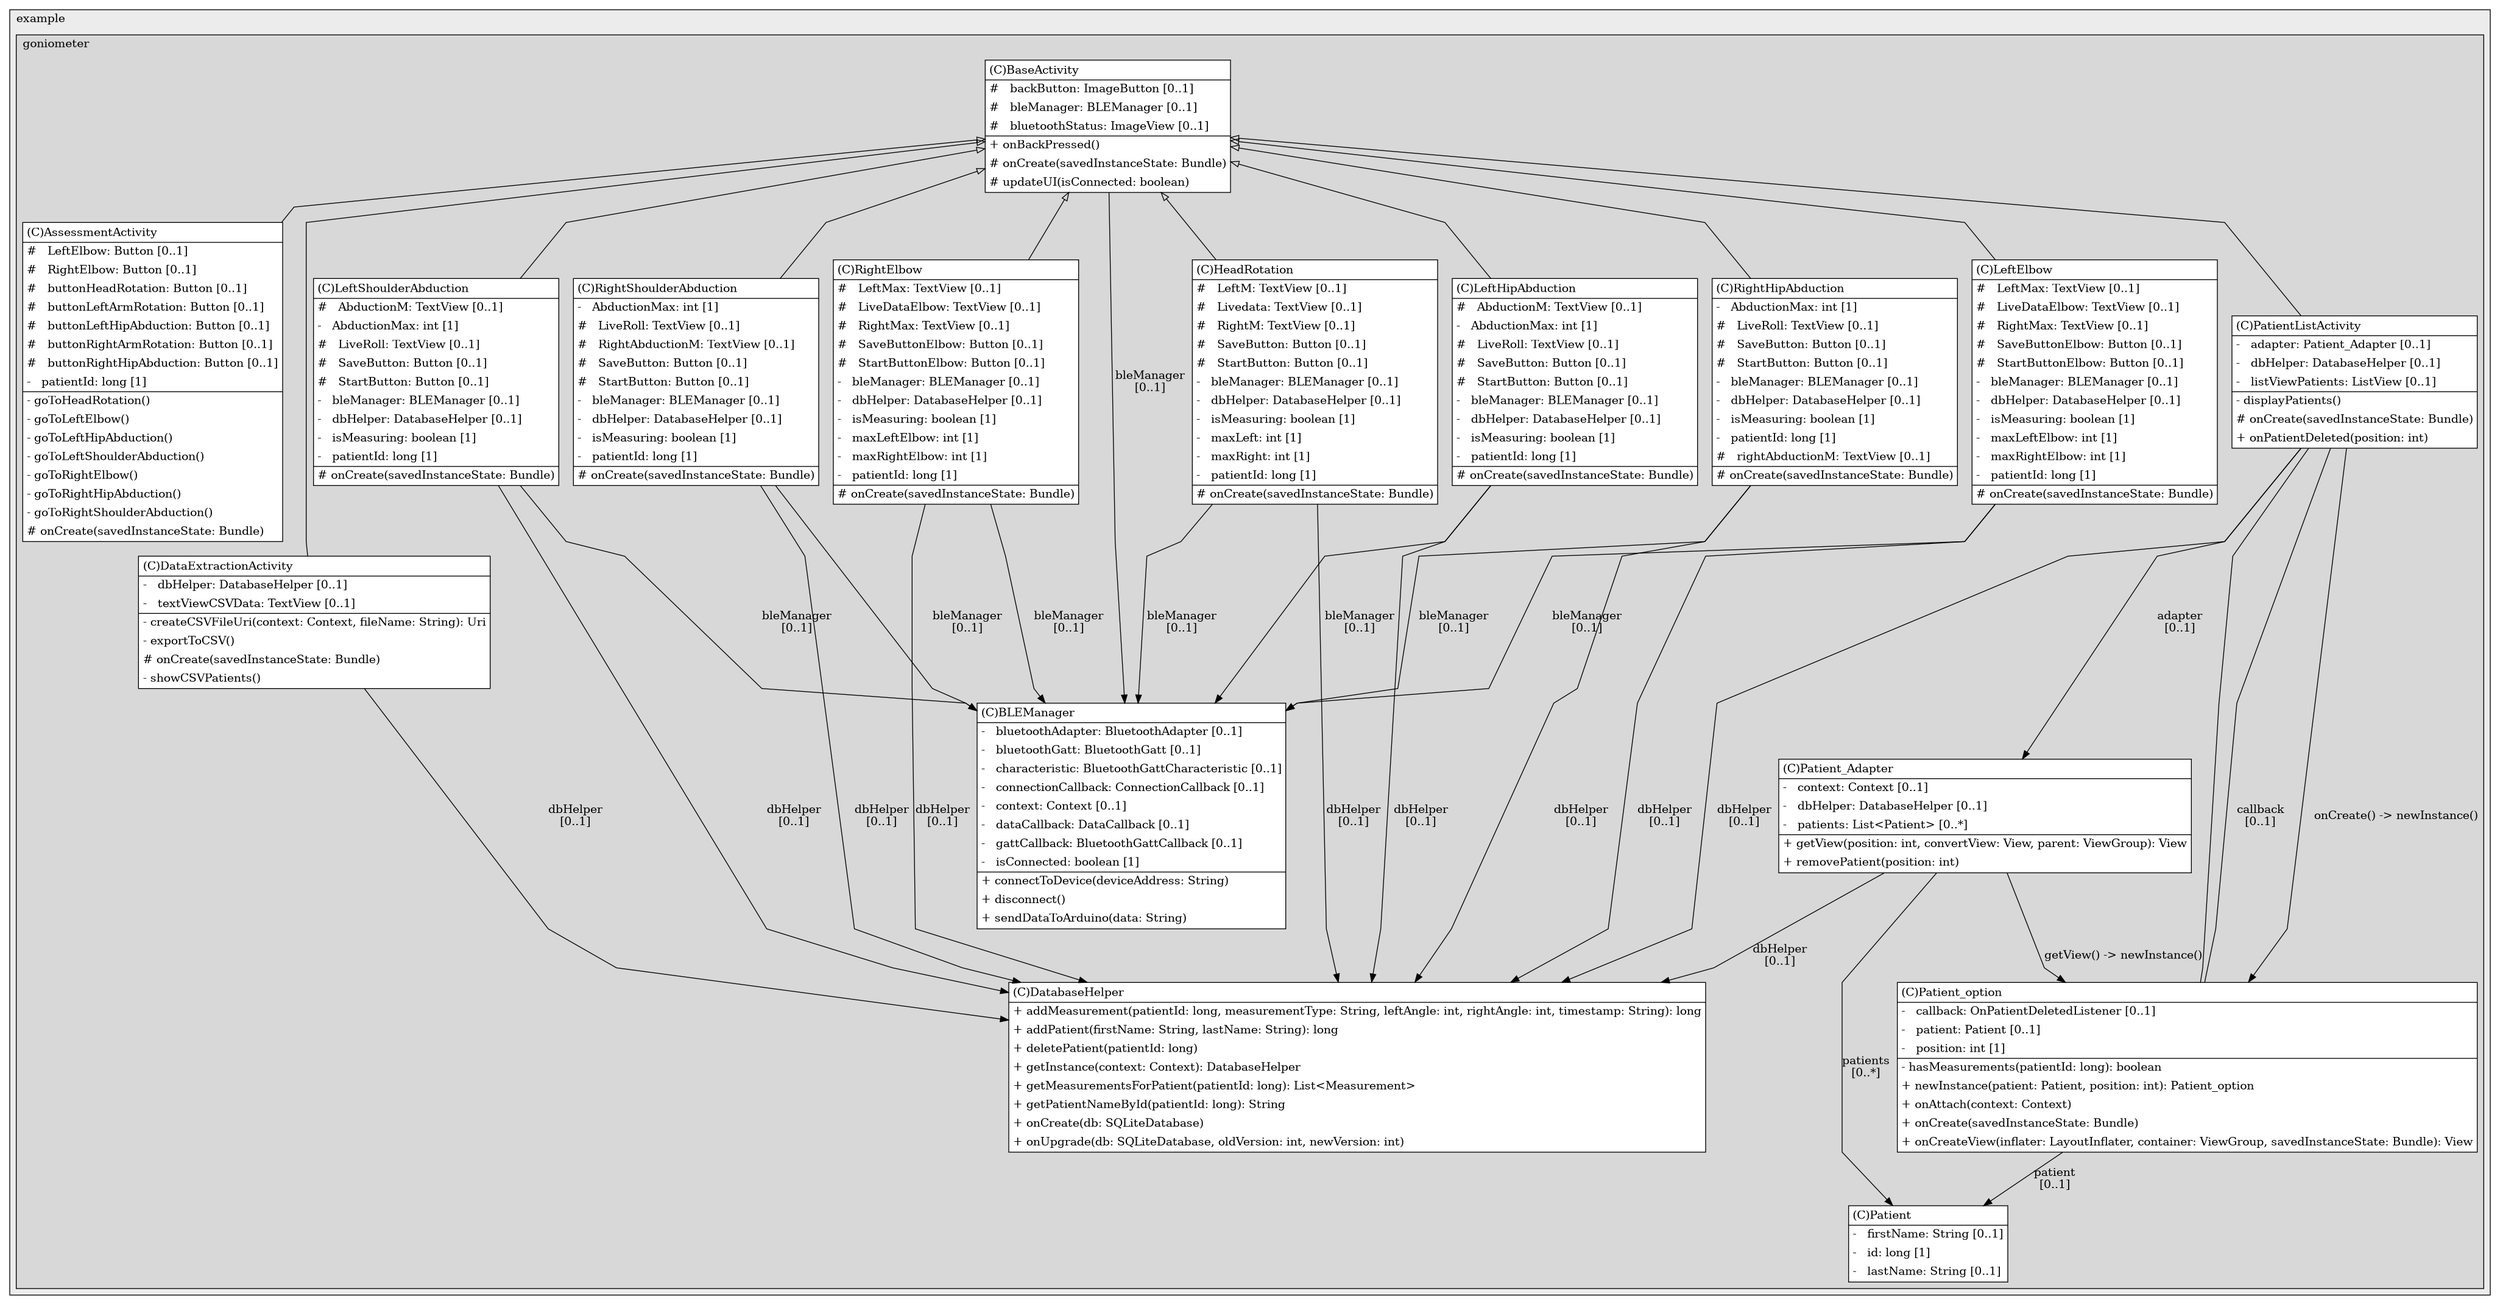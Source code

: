 @startuml

/' diagram meta data start
config=StructureConfiguration;
{
  "projectClassification": {
    "searchMode": "OpenProject", // OpenProject, AllProjects
    "includedProjects": "",
    "pathEndKeywords": "*.impl",
    "isClientPath": "",
    "isClientName": "",
    "isTestPath": "",
    "isTestName": "",
    "isMappingPath": "",
    "isMappingName": "",
    "isDataAccessPath": "",
    "isDataAccessName": "",
    "isDataStructurePath": "",
    "isDataStructureName": "",
    "isInterfaceStructuresPath": "",
    "isInterfaceStructuresName": "",
    "isEntryPointPath": "",
    "isEntryPointName": "",
    "treatFinalFieldsAsMandatory": false
  },
  "graphRestriction": {
    "classPackageExcludeFilter": "",
    "classPackageIncludeFilter": "",
    "classNameExcludeFilter": "",
    "classNameIncludeFilter": "",
    "methodNameExcludeFilter": "",
    "methodNameIncludeFilter": "",
    "removeByInheritance": "", // inheritance/annotation based filtering is done in a second step
    "removeByAnnotation": "",
    "removeByClassPackage": "", // cleanup the graph after inheritance/annotation based filtering is done
    "removeByClassName": "",
    "cutMappings": false,
    "cutEnum": true,
    "cutTests": true,
    "cutClient": true,
    "cutDataAccess": false,
    "cutInterfaceStructures": false,
    "cutDataStructures": false,
    "cutGetterAndSetter": true,
    "cutConstructors": true
  },
  "graphTraversal": {
    "forwardDepth": 6,
    "backwardDepth": 6,
    "classPackageExcludeFilter": "",
    "classPackageIncludeFilter": "",
    "classNameExcludeFilter": "",
    "classNameIncludeFilter": "",
    "methodNameExcludeFilter": "",
    "methodNameIncludeFilter": "",
    "hideMappings": false,
    "hideDataStructures": false,
    "hidePrivateMethods": true,
    "hideInterfaceCalls": true, // indirection: implementation -> interface (is hidden) -> implementation
    "onlyShowApplicationEntryPoints": false, // root node is included
    "useMethodCallsForStructureDiagram": "ForwardOnly" // ForwardOnly, BothDirections, No
  },
  "details": {
    "aggregation": "GroupByClass", // ByClass, GroupByClass, None
    "showClassGenericTypes": true,
    "showMethods": true,
    "showMethodParameterNames": true,
    "showMethodParameterTypes": true,
    "showMethodReturnType": true,
    "showPackageLevels": 2,
    "showDetailedClassStructure": true
  },
  "rootClass": "com.example.goniometer.HeadRotation",
  "extensionCallbackMethod": "" // qualified.class.name#methodName - signature: public static String method(String)
}
diagram meta data end '/



digraph g {
    rankdir="TB"
    splines=polyline
    

'nodes 
subgraph cluster_1322970774 { 
   	label=example
	labeljust=l
	fillcolor="#ececec"
	style=filled
   
   subgraph cluster_27346463 { 
   	label=goniometer
	labeljust=l
	fillcolor="#d8d8d8"
	style=filled
   
   AssessmentActivity250490734[
	label=<<TABLE BORDER="1" CELLBORDER="0" CELLPADDING="4" CELLSPACING="0">
<TR><TD ALIGN="LEFT" >(C)AssessmentActivity</TD></TR>
<HR/>
<TR><TD ALIGN="LEFT" >#   LeftElbow: Button [0..1]</TD></TR>
<TR><TD ALIGN="LEFT" >#   RightElbow: Button [0..1]</TD></TR>
<TR><TD ALIGN="LEFT" >#   buttonHeadRotation: Button [0..1]</TD></TR>
<TR><TD ALIGN="LEFT" >#   buttonLeftArmRotation: Button [0..1]</TD></TR>
<TR><TD ALIGN="LEFT" >#   buttonLeftHipAbduction: Button [0..1]</TD></TR>
<TR><TD ALIGN="LEFT" >#   buttonRightArmRotation: Button [0..1]</TD></TR>
<TR><TD ALIGN="LEFT" >#   buttonRightHipAbduction: Button [0..1]</TD></TR>
<TR><TD ALIGN="LEFT" >-   patientId: long [1]</TD></TR>
<HR/>
<TR><TD ALIGN="LEFT" >- goToHeadRotation()</TD></TR>
<TR><TD ALIGN="LEFT" >- goToLeftElbow()</TD></TR>
<TR><TD ALIGN="LEFT" >- goToLeftHipAbduction()</TD></TR>
<TR><TD ALIGN="LEFT" >- goToLeftShoulderAbduction()</TD></TR>
<TR><TD ALIGN="LEFT" >- goToRightElbow()</TD></TR>
<TR><TD ALIGN="LEFT" >- goToRightHipAbduction()</TD></TR>
<TR><TD ALIGN="LEFT" >- goToRightShoulderAbduction()</TD></TR>
<TR><TD ALIGN="LEFT" ># onCreate(savedInstanceState: Bundle)</TD></TR>
</TABLE>>
	style=filled
	margin=0
	shape=plaintext
	fillcolor="#FFFFFF"
];

BLEManager250490734[
	label=<<TABLE BORDER="1" CELLBORDER="0" CELLPADDING="4" CELLSPACING="0">
<TR><TD ALIGN="LEFT" >(C)BLEManager</TD></TR>
<HR/>
<TR><TD ALIGN="LEFT" >-   bluetoothAdapter: BluetoothAdapter [0..1]</TD></TR>
<TR><TD ALIGN="LEFT" >-   bluetoothGatt: BluetoothGatt [0..1]</TD></TR>
<TR><TD ALIGN="LEFT" >-   characteristic: BluetoothGattCharacteristic [0..1]</TD></TR>
<TR><TD ALIGN="LEFT" >-   connectionCallback: ConnectionCallback [0..1]</TD></TR>
<TR><TD ALIGN="LEFT" >-   context: Context [0..1]</TD></TR>
<TR><TD ALIGN="LEFT" >-   dataCallback: DataCallback [0..1]</TD></TR>
<TR><TD ALIGN="LEFT" >-   gattCallback: BluetoothGattCallback [0..1]</TD></TR>
<TR><TD ALIGN="LEFT" >-   isConnected: boolean [1]</TD></TR>
<HR/>
<TR><TD ALIGN="LEFT" >+ connectToDevice(deviceAddress: String)</TD></TR>
<TR><TD ALIGN="LEFT" >+ disconnect()</TD></TR>
<TR><TD ALIGN="LEFT" >+ sendDataToArduino(data: String)</TD></TR>
</TABLE>>
	style=filled
	margin=0
	shape=plaintext
	fillcolor="#FFFFFF"
];

BaseActivity250490734[
	label=<<TABLE BORDER="1" CELLBORDER="0" CELLPADDING="4" CELLSPACING="0">
<TR><TD ALIGN="LEFT" >(C)BaseActivity</TD></TR>
<HR/>
<TR><TD ALIGN="LEFT" >#   backButton: ImageButton [0..1]</TD></TR>
<TR><TD ALIGN="LEFT" >#   bleManager: BLEManager [0..1]</TD></TR>
<TR><TD ALIGN="LEFT" >#   bluetoothStatus: ImageView [0..1]</TD></TR>
<HR/>
<TR><TD ALIGN="LEFT" >+ onBackPressed()</TD></TR>
<TR><TD ALIGN="LEFT" ># onCreate(savedInstanceState: Bundle)</TD></TR>
<TR><TD ALIGN="LEFT" ># updateUI(isConnected: boolean)</TD></TR>
</TABLE>>
	style=filled
	margin=0
	shape=plaintext
	fillcolor="#FFFFFF"
];

DataExtractionActivity250490734[
	label=<<TABLE BORDER="1" CELLBORDER="0" CELLPADDING="4" CELLSPACING="0">
<TR><TD ALIGN="LEFT" >(C)DataExtractionActivity</TD></TR>
<HR/>
<TR><TD ALIGN="LEFT" >-   dbHelper: DatabaseHelper [0..1]</TD></TR>
<TR><TD ALIGN="LEFT" >-   textViewCSVData: TextView [0..1]</TD></TR>
<HR/>
<TR><TD ALIGN="LEFT" >- createCSVFileUri(context: Context, fileName: String): Uri</TD></TR>
<TR><TD ALIGN="LEFT" >- exportToCSV()</TD></TR>
<TR><TD ALIGN="LEFT" ># onCreate(savedInstanceState: Bundle)</TD></TR>
<TR><TD ALIGN="LEFT" >- showCSVPatients()</TD></TR>
</TABLE>>
	style=filled
	margin=0
	shape=plaintext
	fillcolor="#FFFFFF"
];

DatabaseHelper250490734[
	label=<<TABLE BORDER="1" CELLBORDER="0" CELLPADDING="4" CELLSPACING="0">
<TR><TD ALIGN="LEFT" >(C)DatabaseHelper</TD></TR>
<HR/>
<TR><TD ALIGN="LEFT" >+ addMeasurement(patientId: long, measurementType: String, leftAngle: int, rightAngle: int, timestamp: String): long</TD></TR>
<TR><TD ALIGN="LEFT" >+ addPatient(firstName: String, lastName: String): long</TD></TR>
<TR><TD ALIGN="LEFT" >+ deletePatient(patientId: long)</TD></TR>
<TR><TD ALIGN="LEFT" >+ getInstance(context: Context): DatabaseHelper</TD></TR>
<TR><TD ALIGN="LEFT" >+ getMeasurementsForPatient(patientId: long): List&lt;Measurement&gt;</TD></TR>
<TR><TD ALIGN="LEFT" >+ getPatientNameById(patientId: long): String</TD></TR>
<TR><TD ALIGN="LEFT" >+ onCreate(db: SQLiteDatabase)</TD></TR>
<TR><TD ALIGN="LEFT" >+ onUpgrade(db: SQLiteDatabase, oldVersion: int, newVersion: int)</TD></TR>
</TABLE>>
	style=filled
	margin=0
	shape=plaintext
	fillcolor="#FFFFFF"
];

HeadRotation250490734[
	label=<<TABLE BORDER="1" CELLBORDER="0" CELLPADDING="4" CELLSPACING="0">
<TR><TD ALIGN="LEFT" >(C)HeadRotation</TD></TR>
<HR/>
<TR><TD ALIGN="LEFT" >#   LeftM: TextView [0..1]</TD></TR>
<TR><TD ALIGN="LEFT" >#   Livedata: TextView [0..1]</TD></TR>
<TR><TD ALIGN="LEFT" >#   RightM: TextView [0..1]</TD></TR>
<TR><TD ALIGN="LEFT" >#   SaveButton: Button [0..1]</TD></TR>
<TR><TD ALIGN="LEFT" >#   StartButton: Button [0..1]</TD></TR>
<TR><TD ALIGN="LEFT" >-   bleManager: BLEManager [0..1]</TD></TR>
<TR><TD ALIGN="LEFT" >-   dbHelper: DatabaseHelper [0..1]</TD></TR>
<TR><TD ALIGN="LEFT" >-   isMeasuring: boolean [1]</TD></TR>
<TR><TD ALIGN="LEFT" >-   maxLeft: int [1]</TD></TR>
<TR><TD ALIGN="LEFT" >-   maxRight: int [1]</TD></TR>
<TR><TD ALIGN="LEFT" >-   patientId: long [1]</TD></TR>
<HR/>
<TR><TD ALIGN="LEFT" ># onCreate(savedInstanceState: Bundle)</TD></TR>
</TABLE>>
	style=filled
	margin=0
	shape=plaintext
	fillcolor="#FFFFFF"
];

LeftElbow250490734[
	label=<<TABLE BORDER="1" CELLBORDER="0" CELLPADDING="4" CELLSPACING="0">
<TR><TD ALIGN="LEFT" >(C)LeftElbow</TD></TR>
<HR/>
<TR><TD ALIGN="LEFT" >#   LeftMax: TextView [0..1]</TD></TR>
<TR><TD ALIGN="LEFT" >#   LiveDataElbow: TextView [0..1]</TD></TR>
<TR><TD ALIGN="LEFT" >#   RightMax: TextView [0..1]</TD></TR>
<TR><TD ALIGN="LEFT" >#   SaveButtonElbow: Button [0..1]</TD></TR>
<TR><TD ALIGN="LEFT" >#   StartButtonElbow: Button [0..1]</TD></TR>
<TR><TD ALIGN="LEFT" >-   bleManager: BLEManager [0..1]</TD></TR>
<TR><TD ALIGN="LEFT" >-   dbHelper: DatabaseHelper [0..1]</TD></TR>
<TR><TD ALIGN="LEFT" >-   isMeasuring: boolean [1]</TD></TR>
<TR><TD ALIGN="LEFT" >-   maxLeftElbow: int [1]</TD></TR>
<TR><TD ALIGN="LEFT" >-   maxRightElbow: int [1]</TD></TR>
<TR><TD ALIGN="LEFT" >-   patientId: long [1]</TD></TR>
<HR/>
<TR><TD ALIGN="LEFT" ># onCreate(savedInstanceState: Bundle)</TD></TR>
</TABLE>>
	style=filled
	margin=0
	shape=plaintext
	fillcolor="#FFFFFF"
];

LeftHipAbduction250490734[
	label=<<TABLE BORDER="1" CELLBORDER="0" CELLPADDING="4" CELLSPACING="0">
<TR><TD ALIGN="LEFT" >(C)LeftHipAbduction</TD></TR>
<HR/>
<TR><TD ALIGN="LEFT" >#   AbductionM: TextView [0..1]</TD></TR>
<TR><TD ALIGN="LEFT" >-   AbductionMax: int [1]</TD></TR>
<TR><TD ALIGN="LEFT" >#   LiveRoll: TextView [0..1]</TD></TR>
<TR><TD ALIGN="LEFT" >#   SaveButton: Button [0..1]</TD></TR>
<TR><TD ALIGN="LEFT" >#   StartButton: Button [0..1]</TD></TR>
<TR><TD ALIGN="LEFT" >-   bleManager: BLEManager [0..1]</TD></TR>
<TR><TD ALIGN="LEFT" >-   dbHelper: DatabaseHelper [0..1]</TD></TR>
<TR><TD ALIGN="LEFT" >-   isMeasuring: boolean [1]</TD></TR>
<TR><TD ALIGN="LEFT" >-   patientId: long [1]</TD></TR>
<HR/>
<TR><TD ALIGN="LEFT" ># onCreate(savedInstanceState: Bundle)</TD></TR>
</TABLE>>
	style=filled
	margin=0
	shape=plaintext
	fillcolor="#FFFFFF"
];

LeftShoulderAbduction250490734[
	label=<<TABLE BORDER="1" CELLBORDER="0" CELLPADDING="4" CELLSPACING="0">
<TR><TD ALIGN="LEFT" >(C)LeftShoulderAbduction</TD></TR>
<HR/>
<TR><TD ALIGN="LEFT" >#   AbductionM: TextView [0..1]</TD></TR>
<TR><TD ALIGN="LEFT" >-   AbductionMax: int [1]</TD></TR>
<TR><TD ALIGN="LEFT" >#   LiveRoll: TextView [0..1]</TD></TR>
<TR><TD ALIGN="LEFT" >#   SaveButton: Button [0..1]</TD></TR>
<TR><TD ALIGN="LEFT" >#   StartButton: Button [0..1]</TD></TR>
<TR><TD ALIGN="LEFT" >-   bleManager: BLEManager [0..1]</TD></TR>
<TR><TD ALIGN="LEFT" >-   dbHelper: DatabaseHelper [0..1]</TD></TR>
<TR><TD ALIGN="LEFT" >-   isMeasuring: boolean [1]</TD></TR>
<TR><TD ALIGN="LEFT" >-   patientId: long [1]</TD></TR>
<HR/>
<TR><TD ALIGN="LEFT" ># onCreate(savedInstanceState: Bundle)</TD></TR>
</TABLE>>
	style=filled
	margin=0
	shape=plaintext
	fillcolor="#FFFFFF"
];

Patient250490734[
	label=<<TABLE BORDER="1" CELLBORDER="0" CELLPADDING="4" CELLSPACING="0">
<TR><TD ALIGN="LEFT" >(C)Patient</TD></TR>
<HR/>
<TR><TD ALIGN="LEFT" >-   firstName: String [0..1]</TD></TR>
<TR><TD ALIGN="LEFT" >-   id: long [1]</TD></TR>
<TR><TD ALIGN="LEFT" >-   lastName: String [0..1]</TD></TR>
</TABLE>>
	style=filled
	margin=0
	shape=plaintext
	fillcolor="#FFFFFF"
];

PatientListActivity250490734[
	label=<<TABLE BORDER="1" CELLBORDER="0" CELLPADDING="4" CELLSPACING="0">
<TR><TD ALIGN="LEFT" >(C)PatientListActivity</TD></TR>
<HR/>
<TR><TD ALIGN="LEFT" >-   adapter: Patient_Adapter [0..1]</TD></TR>
<TR><TD ALIGN="LEFT" >-   dbHelper: DatabaseHelper [0..1]</TD></TR>
<TR><TD ALIGN="LEFT" >-   listViewPatients: ListView [0..1]</TD></TR>
<HR/>
<TR><TD ALIGN="LEFT" >- displayPatients()</TD></TR>
<TR><TD ALIGN="LEFT" ># onCreate(savedInstanceState: Bundle)</TD></TR>
<TR><TD ALIGN="LEFT" >+ onPatientDeleted(position: int)</TD></TR>
</TABLE>>
	style=filled
	margin=0
	shape=plaintext
	fillcolor="#FFFFFF"
];

Patient_Adapter250490734[
	label=<<TABLE BORDER="1" CELLBORDER="0" CELLPADDING="4" CELLSPACING="0">
<TR><TD ALIGN="LEFT" >(C)Patient_Adapter</TD></TR>
<HR/>
<TR><TD ALIGN="LEFT" >-   context: Context [0..1]</TD></TR>
<TR><TD ALIGN="LEFT" >-   dbHelper: DatabaseHelper [0..1]</TD></TR>
<TR><TD ALIGN="LEFT" >-   patients: List&lt;Patient&gt; [0..*]</TD></TR>
<HR/>
<TR><TD ALIGN="LEFT" >+ getView(position: int, convertView: View, parent: ViewGroup): View</TD></TR>
<TR><TD ALIGN="LEFT" >+ removePatient(position: int)</TD></TR>
</TABLE>>
	style=filled
	margin=0
	shape=plaintext
	fillcolor="#FFFFFF"
];

Patient_option250490734[
	label=<<TABLE BORDER="1" CELLBORDER="0" CELLPADDING="4" CELLSPACING="0">
<TR><TD ALIGN="LEFT" >(C)Patient_option</TD></TR>
<HR/>
<TR><TD ALIGN="LEFT" >-   callback: OnPatientDeletedListener [0..1]</TD></TR>
<TR><TD ALIGN="LEFT" >-   patient: Patient [0..1]</TD></TR>
<TR><TD ALIGN="LEFT" >-   position: int [1]</TD></TR>
<HR/>
<TR><TD ALIGN="LEFT" >- hasMeasurements(patientId: long): boolean</TD></TR>
<TR><TD ALIGN="LEFT" >+ newInstance(patient: Patient, position: int): Patient_option</TD></TR>
<TR><TD ALIGN="LEFT" >+ onAttach(context: Context)</TD></TR>
<TR><TD ALIGN="LEFT" >+ onCreate(savedInstanceState: Bundle)</TD></TR>
<TR><TD ALIGN="LEFT" >+ onCreateView(inflater: LayoutInflater, container: ViewGroup, savedInstanceState: Bundle): View</TD></TR>
</TABLE>>
	style=filled
	margin=0
	shape=plaintext
	fillcolor="#FFFFFF"
];

RightElbow250490734[
	label=<<TABLE BORDER="1" CELLBORDER="0" CELLPADDING="4" CELLSPACING="0">
<TR><TD ALIGN="LEFT" >(C)RightElbow</TD></TR>
<HR/>
<TR><TD ALIGN="LEFT" >#   LeftMax: TextView [0..1]</TD></TR>
<TR><TD ALIGN="LEFT" >#   LiveDataElbow: TextView [0..1]</TD></TR>
<TR><TD ALIGN="LEFT" >#   RightMax: TextView [0..1]</TD></TR>
<TR><TD ALIGN="LEFT" >#   SaveButtonElbow: Button [0..1]</TD></TR>
<TR><TD ALIGN="LEFT" >#   StartButtonElbow: Button [0..1]</TD></TR>
<TR><TD ALIGN="LEFT" >-   bleManager: BLEManager [0..1]</TD></TR>
<TR><TD ALIGN="LEFT" >-   dbHelper: DatabaseHelper [0..1]</TD></TR>
<TR><TD ALIGN="LEFT" >-   isMeasuring: boolean [1]</TD></TR>
<TR><TD ALIGN="LEFT" >-   maxLeftElbow: int [1]</TD></TR>
<TR><TD ALIGN="LEFT" >-   maxRightElbow: int [1]</TD></TR>
<TR><TD ALIGN="LEFT" >-   patientId: long [1]</TD></TR>
<HR/>
<TR><TD ALIGN="LEFT" ># onCreate(savedInstanceState: Bundle)</TD></TR>
</TABLE>>
	style=filled
	margin=0
	shape=plaintext
	fillcolor="#FFFFFF"
];

RightHipAbduction250490734[
	label=<<TABLE BORDER="1" CELLBORDER="0" CELLPADDING="4" CELLSPACING="0">
<TR><TD ALIGN="LEFT" >(C)RightHipAbduction</TD></TR>
<HR/>
<TR><TD ALIGN="LEFT" >-   AbductionMax: int [1]</TD></TR>
<TR><TD ALIGN="LEFT" >#   LiveRoll: TextView [0..1]</TD></TR>
<TR><TD ALIGN="LEFT" >#   SaveButton: Button [0..1]</TD></TR>
<TR><TD ALIGN="LEFT" >#   StartButton: Button [0..1]</TD></TR>
<TR><TD ALIGN="LEFT" >-   bleManager: BLEManager [0..1]</TD></TR>
<TR><TD ALIGN="LEFT" >-   dbHelper: DatabaseHelper [0..1]</TD></TR>
<TR><TD ALIGN="LEFT" >-   isMeasuring: boolean [1]</TD></TR>
<TR><TD ALIGN="LEFT" >-   patientId: long [1]</TD></TR>
<TR><TD ALIGN="LEFT" >#   rightAbductionM: TextView [0..1]</TD></TR>
<HR/>
<TR><TD ALIGN="LEFT" ># onCreate(savedInstanceState: Bundle)</TD></TR>
</TABLE>>
	style=filled
	margin=0
	shape=plaintext
	fillcolor="#FFFFFF"
];

RightShoulderAbduction250490734[
	label=<<TABLE BORDER="1" CELLBORDER="0" CELLPADDING="4" CELLSPACING="0">
<TR><TD ALIGN="LEFT" >(C)RightShoulderAbduction</TD></TR>
<HR/>
<TR><TD ALIGN="LEFT" >-   AbductionMax: int [1]</TD></TR>
<TR><TD ALIGN="LEFT" >#   LiveRoll: TextView [0..1]</TD></TR>
<TR><TD ALIGN="LEFT" >#   RightAbductionM: TextView [0..1]</TD></TR>
<TR><TD ALIGN="LEFT" >#   SaveButton: Button [0..1]</TD></TR>
<TR><TD ALIGN="LEFT" >#   StartButton: Button [0..1]</TD></TR>
<TR><TD ALIGN="LEFT" >-   bleManager: BLEManager [0..1]</TD></TR>
<TR><TD ALIGN="LEFT" >-   dbHelper: DatabaseHelper [0..1]</TD></TR>
<TR><TD ALIGN="LEFT" >-   isMeasuring: boolean [1]</TD></TR>
<TR><TD ALIGN="LEFT" >-   patientId: long [1]</TD></TR>
<HR/>
<TR><TD ALIGN="LEFT" ># onCreate(savedInstanceState: Bundle)</TD></TR>
</TABLE>>
	style=filled
	margin=0
	shape=plaintext
	fillcolor="#FFFFFF"
];
} 
} 

'edges    
BaseActivity250490734 -> AssessmentActivity250490734[arrowhead=none, arrowtail=empty, dir=both];
BaseActivity250490734 -> BLEManager250490734[label="bleManager
[0..1]"];
BaseActivity250490734 -> DataExtractionActivity250490734[arrowhead=none, arrowtail=empty, dir=both];
BaseActivity250490734 -> HeadRotation250490734[arrowhead=none, arrowtail=empty, dir=both];
BaseActivity250490734 -> LeftElbow250490734[arrowhead=none, arrowtail=empty, dir=both];
BaseActivity250490734 -> LeftHipAbduction250490734[arrowhead=none, arrowtail=empty, dir=both];
BaseActivity250490734 -> LeftShoulderAbduction250490734[arrowhead=none, arrowtail=empty, dir=both];
BaseActivity250490734 -> PatientListActivity250490734[arrowhead=none, arrowtail=empty, dir=both];
BaseActivity250490734 -> RightElbow250490734[arrowhead=none, arrowtail=empty, dir=both];
BaseActivity250490734 -> RightHipAbduction250490734[arrowhead=none, arrowtail=empty, dir=both];
BaseActivity250490734 -> RightShoulderAbduction250490734[arrowhead=none, arrowtail=empty, dir=both];
DataExtractionActivity250490734 -> DatabaseHelper250490734[label="dbHelper
[0..1]"];
HeadRotation250490734 -> BLEManager250490734[label="bleManager
[0..1]"];
HeadRotation250490734 -> DatabaseHelper250490734[label="dbHelper
[0..1]"];
LeftElbow250490734 -> BLEManager250490734[label="bleManager
[0..1]"];
LeftElbow250490734 -> DatabaseHelper250490734[label="dbHelper
[0..1]"];
LeftHipAbduction250490734 -> BLEManager250490734[label="bleManager
[0..1]"];
LeftHipAbduction250490734 -> DatabaseHelper250490734[label="dbHelper
[0..1]"];
LeftShoulderAbduction250490734 -> BLEManager250490734[label="bleManager
[0..1]"];
LeftShoulderAbduction250490734 -> DatabaseHelper250490734[label="dbHelper
[0..1]"];
PatientListActivity250490734 -> DatabaseHelper250490734[label="dbHelper
[0..1]"];
PatientListActivity250490734 -> Patient_Adapter250490734[label="adapter
[0..1]"];
PatientListActivity250490734 -> Patient_option250490734[label="onCreate() -> newInstance()"];
Patient_Adapter250490734 -> DatabaseHelper250490734[label="dbHelper
[0..1]"];
Patient_Adapter250490734 -> Patient250490734[label="patients
[0..*]"];
Patient_Adapter250490734 -> Patient_option250490734[label="getView() -> newInstance()"];
Patient_option250490734 -> Patient250490734[label="patient
[0..1]"];
Patient_option250490734 -> PatientListActivity250490734[arrowhead=none];
Patient_option250490734 -> PatientListActivity250490734[label="callback
[0..1]", arrowhead=none];
RightElbow250490734 -> BLEManager250490734[label="bleManager
[0..1]"];
RightElbow250490734 -> DatabaseHelper250490734[label="dbHelper
[0..1]"];
RightHipAbduction250490734 -> BLEManager250490734[label="bleManager
[0..1]"];
RightHipAbduction250490734 -> DatabaseHelper250490734[label="dbHelper
[0..1]"];
RightShoulderAbduction250490734 -> BLEManager250490734[label="bleManager
[0..1]"];
RightShoulderAbduction250490734 -> DatabaseHelper250490734[label="dbHelper
[0..1]"];
    
}
@enduml